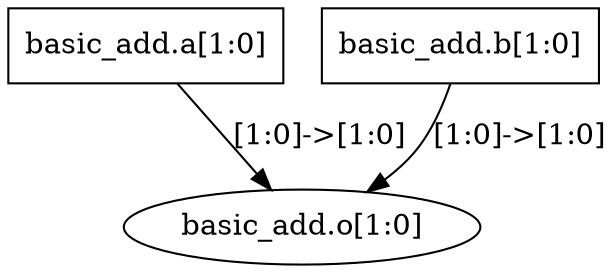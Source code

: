 digraph G {
	"basic_add.a" -> "basic_add.o"[label="[1:0]->[1:0]"];
	"basic_add.b" -> "basic_add.o"[label="[1:0]->[1:0]"];
	"basic_add.a" [shape=rectangle, label="basic_add.a[1:0]"];
	"basic_add.b" [shape=rectangle, label="basic_add.b[1:0]"];
	"basic_add.o" [shape=ellipse, label="basic_add.o[1:0]"];
}
